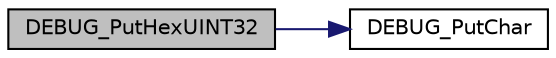 digraph "DEBUG_PutHexUINT32"
{
  edge [fontname="Helvetica",fontsize="10",labelfontname="Helvetica",labelfontsize="10"];
  node [fontname="Helvetica",fontsize="10",shape=record];
  rankdir="LR";
  Node1 [label="DEBUG_PutHexUINT32",height=0.2,width=0.4,color="black", fillcolor="grey75", style="filled", fontcolor="black"];
  Node1 -> Node2 [color="midnightblue",fontsize="10",style="solid",fontname="Helvetica"];
  Node2 [label="DEBUG_PutChar",height=0.2,width=0.4,color="black", fillcolor="white", style="filled",URL="$debug__ram__buffer_8c.html#a22252a9e7d2d1bf999eef71dd2fd615d"];
}
